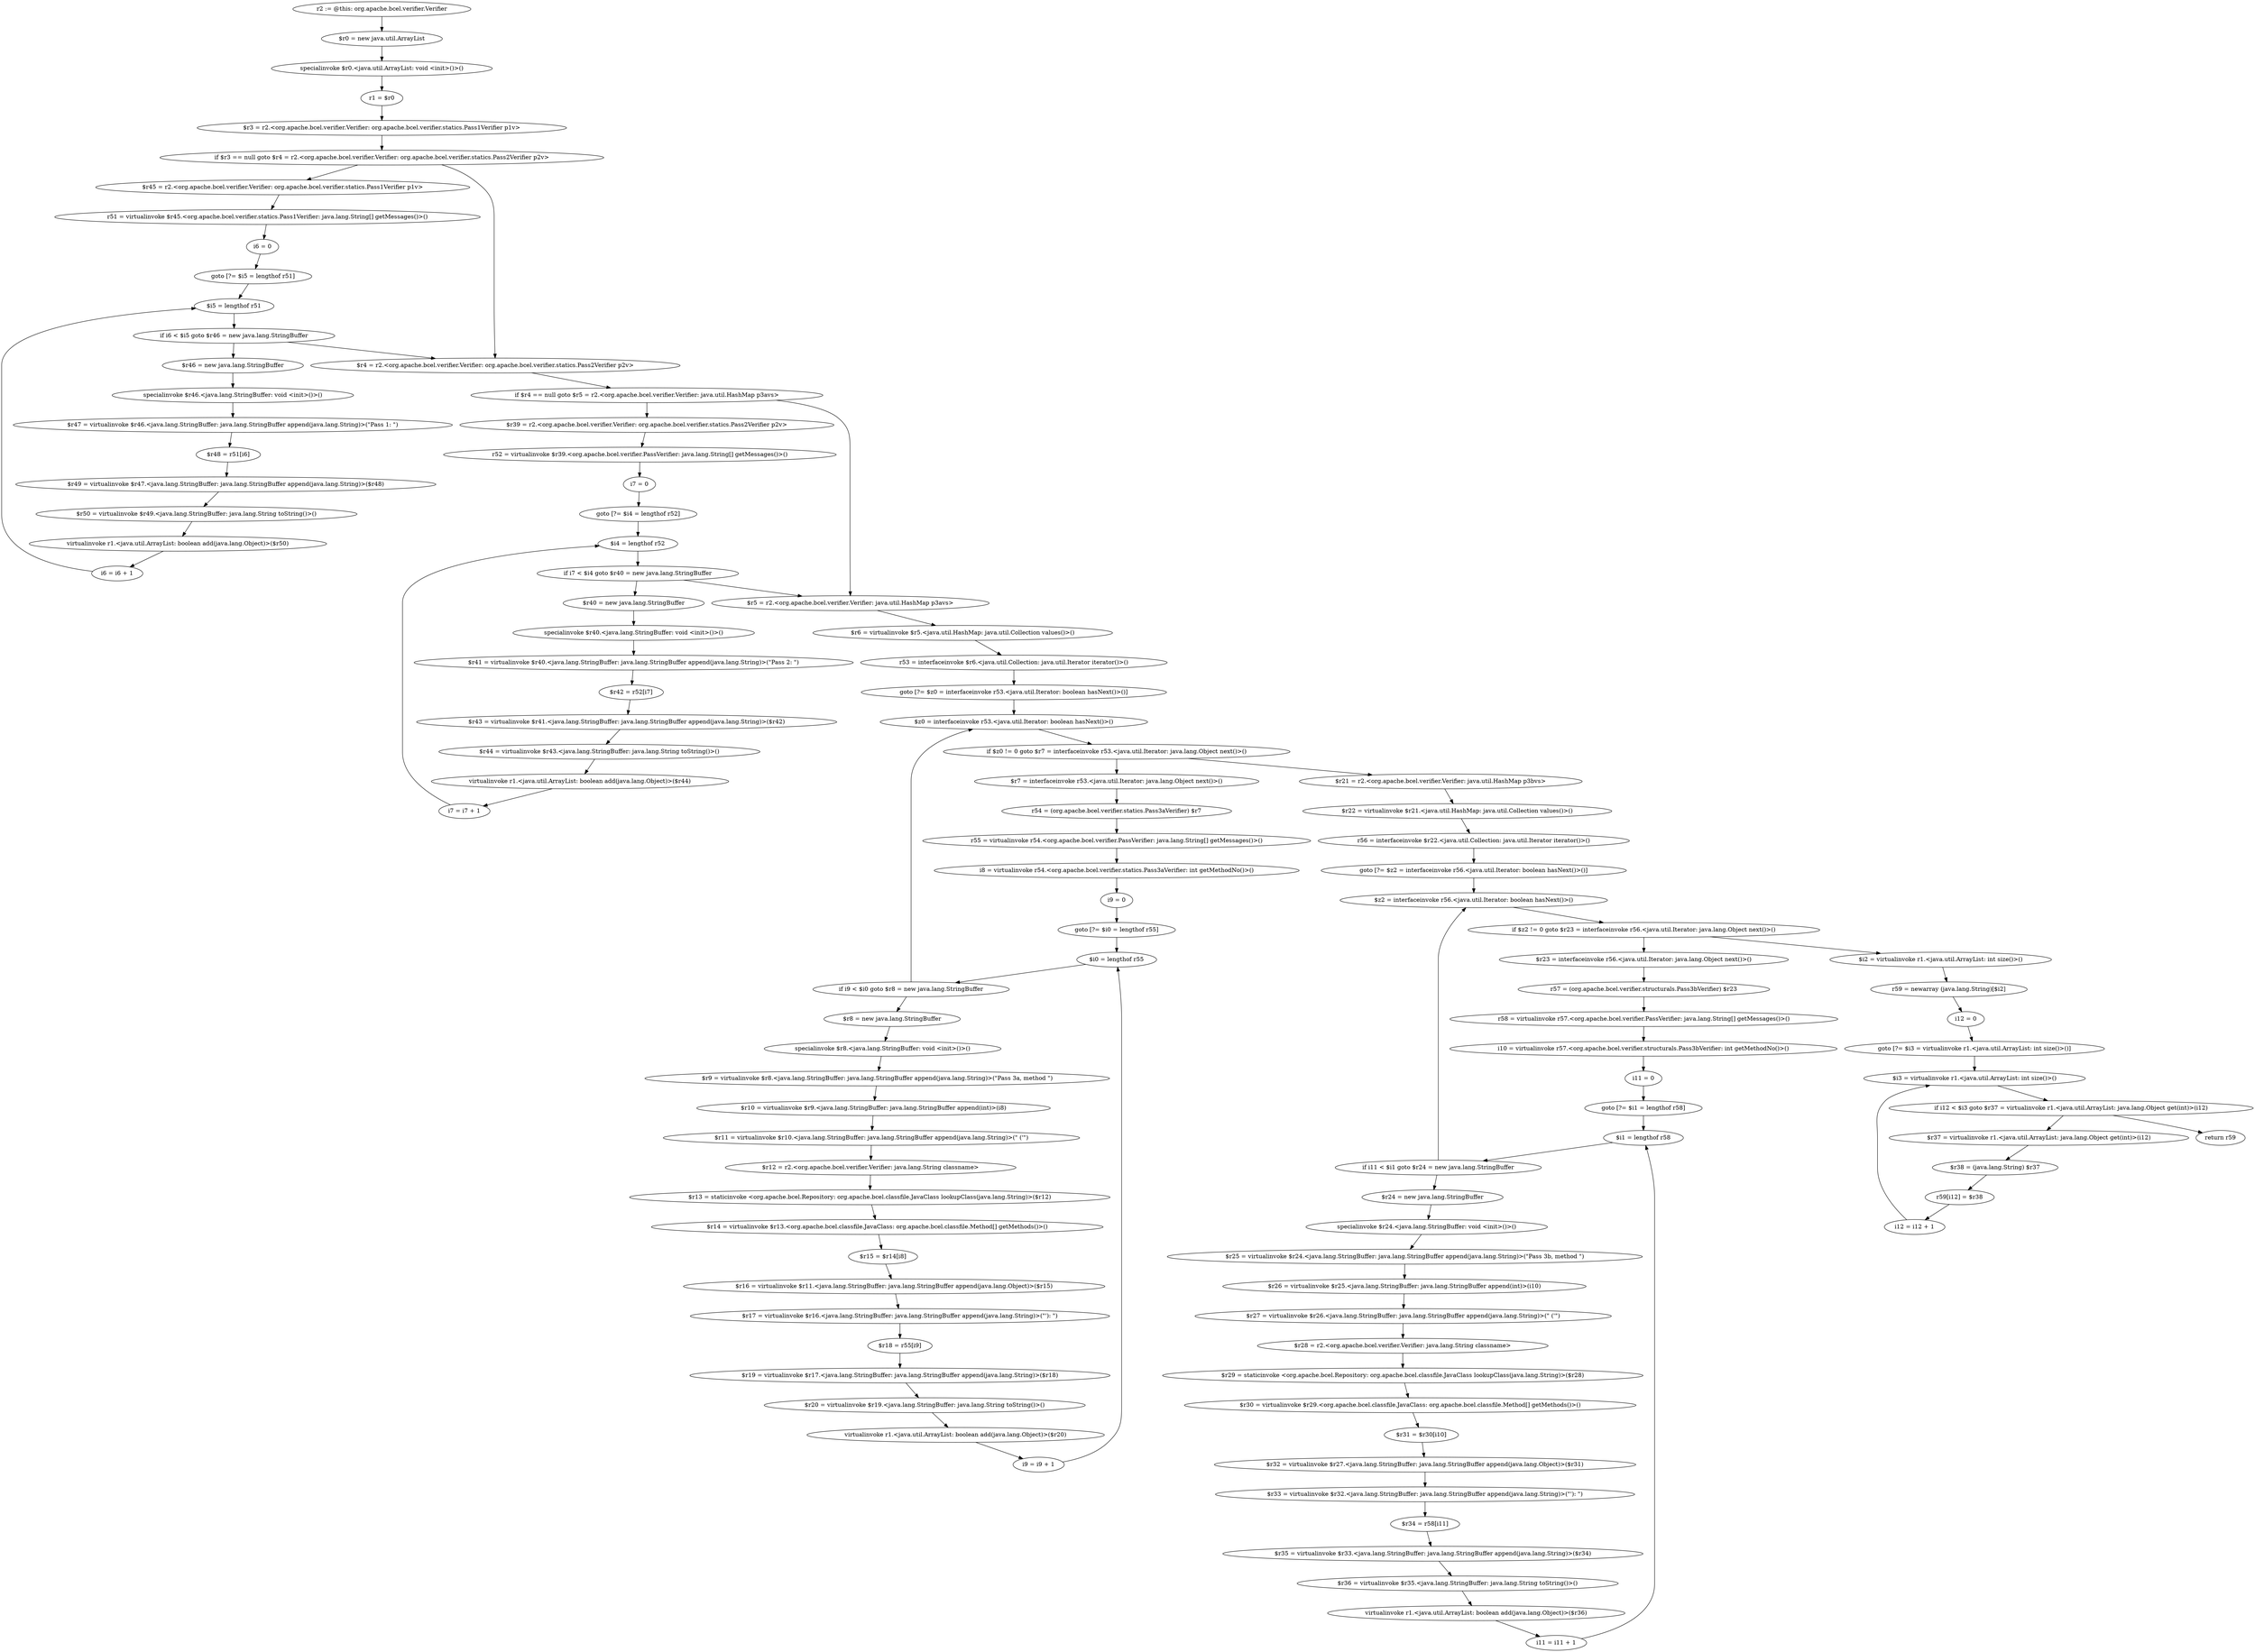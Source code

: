 digraph "unitGraph" {
    "r2 := @this: org.apache.bcel.verifier.Verifier"
    "$r0 = new java.util.ArrayList"
    "specialinvoke $r0.<java.util.ArrayList: void <init>()>()"
    "r1 = $r0"
    "$r3 = r2.<org.apache.bcel.verifier.Verifier: org.apache.bcel.verifier.statics.Pass1Verifier p1v>"
    "if $r3 == null goto $r4 = r2.<org.apache.bcel.verifier.Verifier: org.apache.bcel.verifier.statics.Pass2Verifier p2v>"
    "$r45 = r2.<org.apache.bcel.verifier.Verifier: org.apache.bcel.verifier.statics.Pass1Verifier p1v>"
    "r51 = virtualinvoke $r45.<org.apache.bcel.verifier.statics.Pass1Verifier: java.lang.String[] getMessages()>()"
    "i6 = 0"
    "goto [?= $i5 = lengthof r51]"
    "$r46 = new java.lang.StringBuffer"
    "specialinvoke $r46.<java.lang.StringBuffer: void <init>()>()"
    "$r47 = virtualinvoke $r46.<java.lang.StringBuffer: java.lang.StringBuffer append(java.lang.String)>(\"Pass 1: \")"
    "$r48 = r51[i6]"
    "$r49 = virtualinvoke $r47.<java.lang.StringBuffer: java.lang.StringBuffer append(java.lang.String)>($r48)"
    "$r50 = virtualinvoke $r49.<java.lang.StringBuffer: java.lang.String toString()>()"
    "virtualinvoke r1.<java.util.ArrayList: boolean add(java.lang.Object)>($r50)"
    "i6 = i6 + 1"
    "$i5 = lengthof r51"
    "if i6 < $i5 goto $r46 = new java.lang.StringBuffer"
    "$r4 = r2.<org.apache.bcel.verifier.Verifier: org.apache.bcel.verifier.statics.Pass2Verifier p2v>"
    "if $r4 == null goto $r5 = r2.<org.apache.bcel.verifier.Verifier: java.util.HashMap p3avs>"
    "$r39 = r2.<org.apache.bcel.verifier.Verifier: org.apache.bcel.verifier.statics.Pass2Verifier p2v>"
    "r52 = virtualinvoke $r39.<org.apache.bcel.verifier.PassVerifier: java.lang.String[] getMessages()>()"
    "i7 = 0"
    "goto [?= $i4 = lengthof r52]"
    "$r40 = new java.lang.StringBuffer"
    "specialinvoke $r40.<java.lang.StringBuffer: void <init>()>()"
    "$r41 = virtualinvoke $r40.<java.lang.StringBuffer: java.lang.StringBuffer append(java.lang.String)>(\"Pass 2: \")"
    "$r42 = r52[i7]"
    "$r43 = virtualinvoke $r41.<java.lang.StringBuffer: java.lang.StringBuffer append(java.lang.String)>($r42)"
    "$r44 = virtualinvoke $r43.<java.lang.StringBuffer: java.lang.String toString()>()"
    "virtualinvoke r1.<java.util.ArrayList: boolean add(java.lang.Object)>($r44)"
    "i7 = i7 + 1"
    "$i4 = lengthof r52"
    "if i7 < $i4 goto $r40 = new java.lang.StringBuffer"
    "$r5 = r2.<org.apache.bcel.verifier.Verifier: java.util.HashMap p3avs>"
    "$r6 = virtualinvoke $r5.<java.util.HashMap: java.util.Collection values()>()"
    "r53 = interfaceinvoke $r6.<java.util.Collection: java.util.Iterator iterator()>()"
    "goto [?= $z0 = interfaceinvoke r53.<java.util.Iterator: boolean hasNext()>()]"
    "$r7 = interfaceinvoke r53.<java.util.Iterator: java.lang.Object next()>()"
    "r54 = (org.apache.bcel.verifier.statics.Pass3aVerifier) $r7"
    "r55 = virtualinvoke r54.<org.apache.bcel.verifier.PassVerifier: java.lang.String[] getMessages()>()"
    "i8 = virtualinvoke r54.<org.apache.bcel.verifier.statics.Pass3aVerifier: int getMethodNo()>()"
    "i9 = 0"
    "goto [?= $i0 = lengthof r55]"
    "$r8 = new java.lang.StringBuffer"
    "specialinvoke $r8.<java.lang.StringBuffer: void <init>()>()"
    "$r9 = virtualinvoke $r8.<java.lang.StringBuffer: java.lang.StringBuffer append(java.lang.String)>(\"Pass 3a, method \")"
    "$r10 = virtualinvoke $r9.<java.lang.StringBuffer: java.lang.StringBuffer append(int)>(i8)"
    "$r11 = virtualinvoke $r10.<java.lang.StringBuffer: java.lang.StringBuffer append(java.lang.String)>(\" (\'\")"
    "$r12 = r2.<org.apache.bcel.verifier.Verifier: java.lang.String classname>"
    "$r13 = staticinvoke <org.apache.bcel.Repository: org.apache.bcel.classfile.JavaClass lookupClass(java.lang.String)>($r12)"
    "$r14 = virtualinvoke $r13.<org.apache.bcel.classfile.JavaClass: org.apache.bcel.classfile.Method[] getMethods()>()"
    "$r15 = $r14[i8]"
    "$r16 = virtualinvoke $r11.<java.lang.StringBuffer: java.lang.StringBuffer append(java.lang.Object)>($r15)"
    "$r17 = virtualinvoke $r16.<java.lang.StringBuffer: java.lang.StringBuffer append(java.lang.String)>(\"\'): \")"
    "$r18 = r55[i9]"
    "$r19 = virtualinvoke $r17.<java.lang.StringBuffer: java.lang.StringBuffer append(java.lang.String)>($r18)"
    "$r20 = virtualinvoke $r19.<java.lang.StringBuffer: java.lang.String toString()>()"
    "virtualinvoke r1.<java.util.ArrayList: boolean add(java.lang.Object)>($r20)"
    "i9 = i9 + 1"
    "$i0 = lengthof r55"
    "if i9 < $i0 goto $r8 = new java.lang.StringBuffer"
    "$z0 = interfaceinvoke r53.<java.util.Iterator: boolean hasNext()>()"
    "if $z0 != 0 goto $r7 = interfaceinvoke r53.<java.util.Iterator: java.lang.Object next()>()"
    "$r21 = r2.<org.apache.bcel.verifier.Verifier: java.util.HashMap p3bvs>"
    "$r22 = virtualinvoke $r21.<java.util.HashMap: java.util.Collection values()>()"
    "r56 = interfaceinvoke $r22.<java.util.Collection: java.util.Iterator iterator()>()"
    "goto [?= $z2 = interfaceinvoke r56.<java.util.Iterator: boolean hasNext()>()]"
    "$r23 = interfaceinvoke r56.<java.util.Iterator: java.lang.Object next()>()"
    "r57 = (org.apache.bcel.verifier.structurals.Pass3bVerifier) $r23"
    "r58 = virtualinvoke r57.<org.apache.bcel.verifier.PassVerifier: java.lang.String[] getMessages()>()"
    "i10 = virtualinvoke r57.<org.apache.bcel.verifier.structurals.Pass3bVerifier: int getMethodNo()>()"
    "i11 = 0"
    "goto [?= $i1 = lengthof r58]"
    "$r24 = new java.lang.StringBuffer"
    "specialinvoke $r24.<java.lang.StringBuffer: void <init>()>()"
    "$r25 = virtualinvoke $r24.<java.lang.StringBuffer: java.lang.StringBuffer append(java.lang.String)>(\"Pass 3b, method \")"
    "$r26 = virtualinvoke $r25.<java.lang.StringBuffer: java.lang.StringBuffer append(int)>(i10)"
    "$r27 = virtualinvoke $r26.<java.lang.StringBuffer: java.lang.StringBuffer append(java.lang.String)>(\" (\'\")"
    "$r28 = r2.<org.apache.bcel.verifier.Verifier: java.lang.String classname>"
    "$r29 = staticinvoke <org.apache.bcel.Repository: org.apache.bcel.classfile.JavaClass lookupClass(java.lang.String)>($r28)"
    "$r30 = virtualinvoke $r29.<org.apache.bcel.classfile.JavaClass: org.apache.bcel.classfile.Method[] getMethods()>()"
    "$r31 = $r30[i10]"
    "$r32 = virtualinvoke $r27.<java.lang.StringBuffer: java.lang.StringBuffer append(java.lang.Object)>($r31)"
    "$r33 = virtualinvoke $r32.<java.lang.StringBuffer: java.lang.StringBuffer append(java.lang.String)>(\"\'): \")"
    "$r34 = r58[i11]"
    "$r35 = virtualinvoke $r33.<java.lang.StringBuffer: java.lang.StringBuffer append(java.lang.String)>($r34)"
    "$r36 = virtualinvoke $r35.<java.lang.StringBuffer: java.lang.String toString()>()"
    "virtualinvoke r1.<java.util.ArrayList: boolean add(java.lang.Object)>($r36)"
    "i11 = i11 + 1"
    "$i1 = lengthof r58"
    "if i11 < $i1 goto $r24 = new java.lang.StringBuffer"
    "$z2 = interfaceinvoke r56.<java.util.Iterator: boolean hasNext()>()"
    "if $z2 != 0 goto $r23 = interfaceinvoke r56.<java.util.Iterator: java.lang.Object next()>()"
    "$i2 = virtualinvoke r1.<java.util.ArrayList: int size()>()"
    "r59 = newarray (java.lang.String)[$i2]"
    "i12 = 0"
    "goto [?= $i3 = virtualinvoke r1.<java.util.ArrayList: int size()>()]"
    "$r37 = virtualinvoke r1.<java.util.ArrayList: java.lang.Object get(int)>(i12)"
    "$r38 = (java.lang.String) $r37"
    "r59[i12] = $r38"
    "i12 = i12 + 1"
    "$i3 = virtualinvoke r1.<java.util.ArrayList: int size()>()"
    "if i12 < $i3 goto $r37 = virtualinvoke r1.<java.util.ArrayList: java.lang.Object get(int)>(i12)"
    "return r59"
    "r2 := @this: org.apache.bcel.verifier.Verifier"->"$r0 = new java.util.ArrayList";
    "$r0 = new java.util.ArrayList"->"specialinvoke $r0.<java.util.ArrayList: void <init>()>()";
    "specialinvoke $r0.<java.util.ArrayList: void <init>()>()"->"r1 = $r0";
    "r1 = $r0"->"$r3 = r2.<org.apache.bcel.verifier.Verifier: org.apache.bcel.verifier.statics.Pass1Verifier p1v>";
    "$r3 = r2.<org.apache.bcel.verifier.Verifier: org.apache.bcel.verifier.statics.Pass1Verifier p1v>"->"if $r3 == null goto $r4 = r2.<org.apache.bcel.verifier.Verifier: org.apache.bcel.verifier.statics.Pass2Verifier p2v>";
    "if $r3 == null goto $r4 = r2.<org.apache.bcel.verifier.Verifier: org.apache.bcel.verifier.statics.Pass2Verifier p2v>"->"$r45 = r2.<org.apache.bcel.verifier.Verifier: org.apache.bcel.verifier.statics.Pass1Verifier p1v>";
    "if $r3 == null goto $r4 = r2.<org.apache.bcel.verifier.Verifier: org.apache.bcel.verifier.statics.Pass2Verifier p2v>"->"$r4 = r2.<org.apache.bcel.verifier.Verifier: org.apache.bcel.verifier.statics.Pass2Verifier p2v>";
    "$r45 = r2.<org.apache.bcel.verifier.Verifier: org.apache.bcel.verifier.statics.Pass1Verifier p1v>"->"r51 = virtualinvoke $r45.<org.apache.bcel.verifier.statics.Pass1Verifier: java.lang.String[] getMessages()>()";
    "r51 = virtualinvoke $r45.<org.apache.bcel.verifier.statics.Pass1Verifier: java.lang.String[] getMessages()>()"->"i6 = 0";
    "i6 = 0"->"goto [?= $i5 = lengthof r51]";
    "goto [?= $i5 = lengthof r51]"->"$i5 = lengthof r51";
    "$r46 = new java.lang.StringBuffer"->"specialinvoke $r46.<java.lang.StringBuffer: void <init>()>()";
    "specialinvoke $r46.<java.lang.StringBuffer: void <init>()>()"->"$r47 = virtualinvoke $r46.<java.lang.StringBuffer: java.lang.StringBuffer append(java.lang.String)>(\"Pass 1: \")";
    "$r47 = virtualinvoke $r46.<java.lang.StringBuffer: java.lang.StringBuffer append(java.lang.String)>(\"Pass 1: \")"->"$r48 = r51[i6]";
    "$r48 = r51[i6]"->"$r49 = virtualinvoke $r47.<java.lang.StringBuffer: java.lang.StringBuffer append(java.lang.String)>($r48)";
    "$r49 = virtualinvoke $r47.<java.lang.StringBuffer: java.lang.StringBuffer append(java.lang.String)>($r48)"->"$r50 = virtualinvoke $r49.<java.lang.StringBuffer: java.lang.String toString()>()";
    "$r50 = virtualinvoke $r49.<java.lang.StringBuffer: java.lang.String toString()>()"->"virtualinvoke r1.<java.util.ArrayList: boolean add(java.lang.Object)>($r50)";
    "virtualinvoke r1.<java.util.ArrayList: boolean add(java.lang.Object)>($r50)"->"i6 = i6 + 1";
    "i6 = i6 + 1"->"$i5 = lengthof r51";
    "$i5 = lengthof r51"->"if i6 < $i5 goto $r46 = new java.lang.StringBuffer";
    "if i6 < $i5 goto $r46 = new java.lang.StringBuffer"->"$r4 = r2.<org.apache.bcel.verifier.Verifier: org.apache.bcel.verifier.statics.Pass2Verifier p2v>";
    "if i6 < $i5 goto $r46 = new java.lang.StringBuffer"->"$r46 = new java.lang.StringBuffer";
    "$r4 = r2.<org.apache.bcel.verifier.Verifier: org.apache.bcel.verifier.statics.Pass2Verifier p2v>"->"if $r4 == null goto $r5 = r2.<org.apache.bcel.verifier.Verifier: java.util.HashMap p3avs>";
    "if $r4 == null goto $r5 = r2.<org.apache.bcel.verifier.Verifier: java.util.HashMap p3avs>"->"$r39 = r2.<org.apache.bcel.verifier.Verifier: org.apache.bcel.verifier.statics.Pass2Verifier p2v>";
    "if $r4 == null goto $r5 = r2.<org.apache.bcel.verifier.Verifier: java.util.HashMap p3avs>"->"$r5 = r2.<org.apache.bcel.verifier.Verifier: java.util.HashMap p3avs>";
    "$r39 = r2.<org.apache.bcel.verifier.Verifier: org.apache.bcel.verifier.statics.Pass2Verifier p2v>"->"r52 = virtualinvoke $r39.<org.apache.bcel.verifier.PassVerifier: java.lang.String[] getMessages()>()";
    "r52 = virtualinvoke $r39.<org.apache.bcel.verifier.PassVerifier: java.lang.String[] getMessages()>()"->"i7 = 0";
    "i7 = 0"->"goto [?= $i4 = lengthof r52]";
    "goto [?= $i4 = lengthof r52]"->"$i4 = lengthof r52";
    "$r40 = new java.lang.StringBuffer"->"specialinvoke $r40.<java.lang.StringBuffer: void <init>()>()";
    "specialinvoke $r40.<java.lang.StringBuffer: void <init>()>()"->"$r41 = virtualinvoke $r40.<java.lang.StringBuffer: java.lang.StringBuffer append(java.lang.String)>(\"Pass 2: \")";
    "$r41 = virtualinvoke $r40.<java.lang.StringBuffer: java.lang.StringBuffer append(java.lang.String)>(\"Pass 2: \")"->"$r42 = r52[i7]";
    "$r42 = r52[i7]"->"$r43 = virtualinvoke $r41.<java.lang.StringBuffer: java.lang.StringBuffer append(java.lang.String)>($r42)";
    "$r43 = virtualinvoke $r41.<java.lang.StringBuffer: java.lang.StringBuffer append(java.lang.String)>($r42)"->"$r44 = virtualinvoke $r43.<java.lang.StringBuffer: java.lang.String toString()>()";
    "$r44 = virtualinvoke $r43.<java.lang.StringBuffer: java.lang.String toString()>()"->"virtualinvoke r1.<java.util.ArrayList: boolean add(java.lang.Object)>($r44)";
    "virtualinvoke r1.<java.util.ArrayList: boolean add(java.lang.Object)>($r44)"->"i7 = i7 + 1";
    "i7 = i7 + 1"->"$i4 = lengthof r52";
    "$i4 = lengthof r52"->"if i7 < $i4 goto $r40 = new java.lang.StringBuffer";
    "if i7 < $i4 goto $r40 = new java.lang.StringBuffer"->"$r5 = r2.<org.apache.bcel.verifier.Verifier: java.util.HashMap p3avs>";
    "if i7 < $i4 goto $r40 = new java.lang.StringBuffer"->"$r40 = new java.lang.StringBuffer";
    "$r5 = r2.<org.apache.bcel.verifier.Verifier: java.util.HashMap p3avs>"->"$r6 = virtualinvoke $r5.<java.util.HashMap: java.util.Collection values()>()";
    "$r6 = virtualinvoke $r5.<java.util.HashMap: java.util.Collection values()>()"->"r53 = interfaceinvoke $r6.<java.util.Collection: java.util.Iterator iterator()>()";
    "r53 = interfaceinvoke $r6.<java.util.Collection: java.util.Iterator iterator()>()"->"goto [?= $z0 = interfaceinvoke r53.<java.util.Iterator: boolean hasNext()>()]";
    "goto [?= $z0 = interfaceinvoke r53.<java.util.Iterator: boolean hasNext()>()]"->"$z0 = interfaceinvoke r53.<java.util.Iterator: boolean hasNext()>()";
    "$r7 = interfaceinvoke r53.<java.util.Iterator: java.lang.Object next()>()"->"r54 = (org.apache.bcel.verifier.statics.Pass3aVerifier) $r7";
    "r54 = (org.apache.bcel.verifier.statics.Pass3aVerifier) $r7"->"r55 = virtualinvoke r54.<org.apache.bcel.verifier.PassVerifier: java.lang.String[] getMessages()>()";
    "r55 = virtualinvoke r54.<org.apache.bcel.verifier.PassVerifier: java.lang.String[] getMessages()>()"->"i8 = virtualinvoke r54.<org.apache.bcel.verifier.statics.Pass3aVerifier: int getMethodNo()>()";
    "i8 = virtualinvoke r54.<org.apache.bcel.verifier.statics.Pass3aVerifier: int getMethodNo()>()"->"i9 = 0";
    "i9 = 0"->"goto [?= $i0 = lengthof r55]";
    "goto [?= $i0 = lengthof r55]"->"$i0 = lengthof r55";
    "$r8 = new java.lang.StringBuffer"->"specialinvoke $r8.<java.lang.StringBuffer: void <init>()>()";
    "specialinvoke $r8.<java.lang.StringBuffer: void <init>()>()"->"$r9 = virtualinvoke $r8.<java.lang.StringBuffer: java.lang.StringBuffer append(java.lang.String)>(\"Pass 3a, method \")";
    "$r9 = virtualinvoke $r8.<java.lang.StringBuffer: java.lang.StringBuffer append(java.lang.String)>(\"Pass 3a, method \")"->"$r10 = virtualinvoke $r9.<java.lang.StringBuffer: java.lang.StringBuffer append(int)>(i8)";
    "$r10 = virtualinvoke $r9.<java.lang.StringBuffer: java.lang.StringBuffer append(int)>(i8)"->"$r11 = virtualinvoke $r10.<java.lang.StringBuffer: java.lang.StringBuffer append(java.lang.String)>(\" (\'\")";
    "$r11 = virtualinvoke $r10.<java.lang.StringBuffer: java.lang.StringBuffer append(java.lang.String)>(\" (\'\")"->"$r12 = r2.<org.apache.bcel.verifier.Verifier: java.lang.String classname>";
    "$r12 = r2.<org.apache.bcel.verifier.Verifier: java.lang.String classname>"->"$r13 = staticinvoke <org.apache.bcel.Repository: org.apache.bcel.classfile.JavaClass lookupClass(java.lang.String)>($r12)";
    "$r13 = staticinvoke <org.apache.bcel.Repository: org.apache.bcel.classfile.JavaClass lookupClass(java.lang.String)>($r12)"->"$r14 = virtualinvoke $r13.<org.apache.bcel.classfile.JavaClass: org.apache.bcel.classfile.Method[] getMethods()>()";
    "$r14 = virtualinvoke $r13.<org.apache.bcel.classfile.JavaClass: org.apache.bcel.classfile.Method[] getMethods()>()"->"$r15 = $r14[i8]";
    "$r15 = $r14[i8]"->"$r16 = virtualinvoke $r11.<java.lang.StringBuffer: java.lang.StringBuffer append(java.lang.Object)>($r15)";
    "$r16 = virtualinvoke $r11.<java.lang.StringBuffer: java.lang.StringBuffer append(java.lang.Object)>($r15)"->"$r17 = virtualinvoke $r16.<java.lang.StringBuffer: java.lang.StringBuffer append(java.lang.String)>(\"\'): \")";
    "$r17 = virtualinvoke $r16.<java.lang.StringBuffer: java.lang.StringBuffer append(java.lang.String)>(\"\'): \")"->"$r18 = r55[i9]";
    "$r18 = r55[i9]"->"$r19 = virtualinvoke $r17.<java.lang.StringBuffer: java.lang.StringBuffer append(java.lang.String)>($r18)";
    "$r19 = virtualinvoke $r17.<java.lang.StringBuffer: java.lang.StringBuffer append(java.lang.String)>($r18)"->"$r20 = virtualinvoke $r19.<java.lang.StringBuffer: java.lang.String toString()>()";
    "$r20 = virtualinvoke $r19.<java.lang.StringBuffer: java.lang.String toString()>()"->"virtualinvoke r1.<java.util.ArrayList: boolean add(java.lang.Object)>($r20)";
    "virtualinvoke r1.<java.util.ArrayList: boolean add(java.lang.Object)>($r20)"->"i9 = i9 + 1";
    "i9 = i9 + 1"->"$i0 = lengthof r55";
    "$i0 = lengthof r55"->"if i9 < $i0 goto $r8 = new java.lang.StringBuffer";
    "if i9 < $i0 goto $r8 = new java.lang.StringBuffer"->"$z0 = interfaceinvoke r53.<java.util.Iterator: boolean hasNext()>()";
    "if i9 < $i0 goto $r8 = new java.lang.StringBuffer"->"$r8 = new java.lang.StringBuffer";
    "$z0 = interfaceinvoke r53.<java.util.Iterator: boolean hasNext()>()"->"if $z0 != 0 goto $r7 = interfaceinvoke r53.<java.util.Iterator: java.lang.Object next()>()";
    "if $z0 != 0 goto $r7 = interfaceinvoke r53.<java.util.Iterator: java.lang.Object next()>()"->"$r21 = r2.<org.apache.bcel.verifier.Verifier: java.util.HashMap p3bvs>";
    "if $z0 != 0 goto $r7 = interfaceinvoke r53.<java.util.Iterator: java.lang.Object next()>()"->"$r7 = interfaceinvoke r53.<java.util.Iterator: java.lang.Object next()>()";
    "$r21 = r2.<org.apache.bcel.verifier.Verifier: java.util.HashMap p3bvs>"->"$r22 = virtualinvoke $r21.<java.util.HashMap: java.util.Collection values()>()";
    "$r22 = virtualinvoke $r21.<java.util.HashMap: java.util.Collection values()>()"->"r56 = interfaceinvoke $r22.<java.util.Collection: java.util.Iterator iterator()>()";
    "r56 = interfaceinvoke $r22.<java.util.Collection: java.util.Iterator iterator()>()"->"goto [?= $z2 = interfaceinvoke r56.<java.util.Iterator: boolean hasNext()>()]";
    "goto [?= $z2 = interfaceinvoke r56.<java.util.Iterator: boolean hasNext()>()]"->"$z2 = interfaceinvoke r56.<java.util.Iterator: boolean hasNext()>()";
    "$r23 = interfaceinvoke r56.<java.util.Iterator: java.lang.Object next()>()"->"r57 = (org.apache.bcel.verifier.structurals.Pass3bVerifier) $r23";
    "r57 = (org.apache.bcel.verifier.structurals.Pass3bVerifier) $r23"->"r58 = virtualinvoke r57.<org.apache.bcel.verifier.PassVerifier: java.lang.String[] getMessages()>()";
    "r58 = virtualinvoke r57.<org.apache.bcel.verifier.PassVerifier: java.lang.String[] getMessages()>()"->"i10 = virtualinvoke r57.<org.apache.bcel.verifier.structurals.Pass3bVerifier: int getMethodNo()>()";
    "i10 = virtualinvoke r57.<org.apache.bcel.verifier.structurals.Pass3bVerifier: int getMethodNo()>()"->"i11 = 0";
    "i11 = 0"->"goto [?= $i1 = lengthof r58]";
    "goto [?= $i1 = lengthof r58]"->"$i1 = lengthof r58";
    "$r24 = new java.lang.StringBuffer"->"specialinvoke $r24.<java.lang.StringBuffer: void <init>()>()";
    "specialinvoke $r24.<java.lang.StringBuffer: void <init>()>()"->"$r25 = virtualinvoke $r24.<java.lang.StringBuffer: java.lang.StringBuffer append(java.lang.String)>(\"Pass 3b, method \")";
    "$r25 = virtualinvoke $r24.<java.lang.StringBuffer: java.lang.StringBuffer append(java.lang.String)>(\"Pass 3b, method \")"->"$r26 = virtualinvoke $r25.<java.lang.StringBuffer: java.lang.StringBuffer append(int)>(i10)";
    "$r26 = virtualinvoke $r25.<java.lang.StringBuffer: java.lang.StringBuffer append(int)>(i10)"->"$r27 = virtualinvoke $r26.<java.lang.StringBuffer: java.lang.StringBuffer append(java.lang.String)>(\" (\'\")";
    "$r27 = virtualinvoke $r26.<java.lang.StringBuffer: java.lang.StringBuffer append(java.lang.String)>(\" (\'\")"->"$r28 = r2.<org.apache.bcel.verifier.Verifier: java.lang.String classname>";
    "$r28 = r2.<org.apache.bcel.verifier.Verifier: java.lang.String classname>"->"$r29 = staticinvoke <org.apache.bcel.Repository: org.apache.bcel.classfile.JavaClass lookupClass(java.lang.String)>($r28)";
    "$r29 = staticinvoke <org.apache.bcel.Repository: org.apache.bcel.classfile.JavaClass lookupClass(java.lang.String)>($r28)"->"$r30 = virtualinvoke $r29.<org.apache.bcel.classfile.JavaClass: org.apache.bcel.classfile.Method[] getMethods()>()";
    "$r30 = virtualinvoke $r29.<org.apache.bcel.classfile.JavaClass: org.apache.bcel.classfile.Method[] getMethods()>()"->"$r31 = $r30[i10]";
    "$r31 = $r30[i10]"->"$r32 = virtualinvoke $r27.<java.lang.StringBuffer: java.lang.StringBuffer append(java.lang.Object)>($r31)";
    "$r32 = virtualinvoke $r27.<java.lang.StringBuffer: java.lang.StringBuffer append(java.lang.Object)>($r31)"->"$r33 = virtualinvoke $r32.<java.lang.StringBuffer: java.lang.StringBuffer append(java.lang.String)>(\"\'): \")";
    "$r33 = virtualinvoke $r32.<java.lang.StringBuffer: java.lang.StringBuffer append(java.lang.String)>(\"\'): \")"->"$r34 = r58[i11]";
    "$r34 = r58[i11]"->"$r35 = virtualinvoke $r33.<java.lang.StringBuffer: java.lang.StringBuffer append(java.lang.String)>($r34)";
    "$r35 = virtualinvoke $r33.<java.lang.StringBuffer: java.lang.StringBuffer append(java.lang.String)>($r34)"->"$r36 = virtualinvoke $r35.<java.lang.StringBuffer: java.lang.String toString()>()";
    "$r36 = virtualinvoke $r35.<java.lang.StringBuffer: java.lang.String toString()>()"->"virtualinvoke r1.<java.util.ArrayList: boolean add(java.lang.Object)>($r36)";
    "virtualinvoke r1.<java.util.ArrayList: boolean add(java.lang.Object)>($r36)"->"i11 = i11 + 1";
    "i11 = i11 + 1"->"$i1 = lengthof r58";
    "$i1 = lengthof r58"->"if i11 < $i1 goto $r24 = new java.lang.StringBuffer";
    "if i11 < $i1 goto $r24 = new java.lang.StringBuffer"->"$z2 = interfaceinvoke r56.<java.util.Iterator: boolean hasNext()>()";
    "if i11 < $i1 goto $r24 = new java.lang.StringBuffer"->"$r24 = new java.lang.StringBuffer";
    "$z2 = interfaceinvoke r56.<java.util.Iterator: boolean hasNext()>()"->"if $z2 != 0 goto $r23 = interfaceinvoke r56.<java.util.Iterator: java.lang.Object next()>()";
    "if $z2 != 0 goto $r23 = interfaceinvoke r56.<java.util.Iterator: java.lang.Object next()>()"->"$i2 = virtualinvoke r1.<java.util.ArrayList: int size()>()";
    "if $z2 != 0 goto $r23 = interfaceinvoke r56.<java.util.Iterator: java.lang.Object next()>()"->"$r23 = interfaceinvoke r56.<java.util.Iterator: java.lang.Object next()>()";
    "$i2 = virtualinvoke r1.<java.util.ArrayList: int size()>()"->"r59 = newarray (java.lang.String)[$i2]";
    "r59 = newarray (java.lang.String)[$i2]"->"i12 = 0";
    "i12 = 0"->"goto [?= $i3 = virtualinvoke r1.<java.util.ArrayList: int size()>()]";
    "goto [?= $i3 = virtualinvoke r1.<java.util.ArrayList: int size()>()]"->"$i3 = virtualinvoke r1.<java.util.ArrayList: int size()>()";
    "$r37 = virtualinvoke r1.<java.util.ArrayList: java.lang.Object get(int)>(i12)"->"$r38 = (java.lang.String) $r37";
    "$r38 = (java.lang.String) $r37"->"r59[i12] = $r38";
    "r59[i12] = $r38"->"i12 = i12 + 1";
    "i12 = i12 + 1"->"$i3 = virtualinvoke r1.<java.util.ArrayList: int size()>()";
    "$i3 = virtualinvoke r1.<java.util.ArrayList: int size()>()"->"if i12 < $i3 goto $r37 = virtualinvoke r1.<java.util.ArrayList: java.lang.Object get(int)>(i12)";
    "if i12 < $i3 goto $r37 = virtualinvoke r1.<java.util.ArrayList: java.lang.Object get(int)>(i12)"->"return r59";
    "if i12 < $i3 goto $r37 = virtualinvoke r1.<java.util.ArrayList: java.lang.Object get(int)>(i12)"->"$r37 = virtualinvoke r1.<java.util.ArrayList: java.lang.Object get(int)>(i12)";
}
